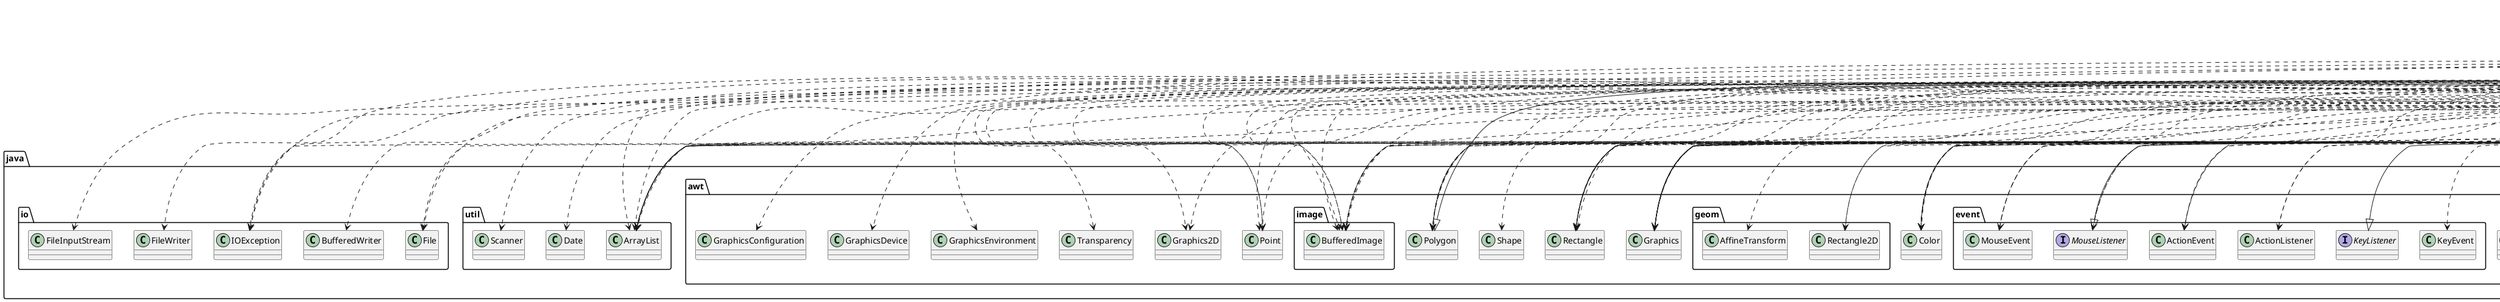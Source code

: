 @startuml
annotation java.lang.Override
class java.awt.Color
class java.awt.Component
class java.awt.Font
class java.awt.Graphics
class java.awt.Graphics2D
class java.awt.GraphicsConfiguration
class java.awt.GraphicsDevice
class java.awt.GraphicsEnvironment
class java.awt.Point
class java.awt.Polygon
class java.awt.Rectangle
class java.awt.Shape
class java.awt.Transparency
class java.awt.event.ActionEvent
class java.awt.event.ActionListener
class java.awt.event.KeyEvent
class java.awt.event.MouseEvent
class java.awt.geom.AffineTransform
class java.awt.geom.Rectangle2D
class java.awt.image.BufferedImage
class java.io.BufferedWriter
class java.io.File
class java.io.FileInputStream
class java.io.FileWriter
class java.io.IOException
class java.text.DecimalFormat
class java.util.ArrayList
class java.util.Date
class java.util.Scanner
class javax.imageio.ImageIO
class javax.swing.BorderFactory
class javax.swing.ImageIcon
class javax.swing.JButton
class javax.swing.JFrame
class javax.swing.JLabel
class javax.swing.JOptionPane
class javax.swing.JPanel
class javax.swing.JTextField
class javax.swing.Timer
class lactoseintolerant.AIFlow
class lactoseintolerant.AudioAssets
class lactoseintolerant.BetweenLevelMenu
class lactoseintolerant.CButton
class lactoseintolerant.CListener
class lactoseintolerant.CPanel
class lactoseintolerant.CivilianFlow
class lactoseintolerant.EnemyFlow
class lactoseintolerant.ErrorLogger
class lactoseintolerant.Explosion
class lactoseintolerant.GameFlow
class lactoseintolerant.GameFrame
class lactoseintolerant.GamePanel
class lactoseintolerant.GaragePanel
class lactoseintolerant.GraphicsAssets
class lactoseintolerant.ImageUtils
class lactoseintolerant.InstPanel
class lactoseintolerant.LactoseIntolerant
class lactoseintolerant.LevelInfo
class lactoseintolerant.LevelManager
class lactoseintolerant.LoadingPanel
class lactoseintolerant.MainMenu
class lactoseintolerant.MapManager
class lactoseintolerant.Menu
class lactoseintolerant.OpeningPanel
class lactoseintolerant.OptionsMenu
class lactoseintolerant.PauseMenu
class lactoseintolerant.Player
class lactoseintolerant.Profile
class lactoseintolerant.Ramp
class lactoseintolerant.ShapeUtils
class lactoseintolerant.Shot
class lactoseintolerant.StartGameFlow
class lactoseintolerant.StartingFrame
class lactoseintolerant.TeamMember
class lactoseintolerant.Triangle
class lactoseintolerant.Weapon
class lactoseintolerant.WeaponProjectile
interface java.awt.event.KeyListener
interface java.awt.event.MouseListener
interface java.lang.Runnable
lactoseintolerant.AIFlow ..> java.awt.Graphics
lactoseintolerant.AIFlow ..> java.awt.Polygon
lactoseintolerant.AIFlow ..> java.awt.Rectangle
lactoseintolerant.AIFlow ..> java.awt.image.BufferedImage
lactoseintolerant.BetweenLevelMenu --|> lactoseintolerant.Menu
lactoseintolerant.CButton ..> java.lang.Override
lactoseintolerant.CButton ..> java.awt.event.MouseEvent
lactoseintolerant.CButton ..> java.awt.image.BufferedImage
lactoseintolerant.CButton ..> java.util.ArrayList
lactoseintolerant.CButton ..> javax.swing.BorderFactory
lactoseintolerant.CButton ..> javax.swing.ImageIcon
lactoseintolerant.CButton --|> javax.swing.JButton
lactoseintolerant.CButton --|> java.awt.event.MouseListener
lactoseintolerant.CPanel --|> javax.swing.JPanel
lactoseintolerant.CivilianFlow ..> java.awt.Color
lactoseintolerant.CivilianFlow ..> java.awt.Graphics
lactoseintolerant.CivilianFlow ..> java.awt.Rectangle
lactoseintolerant.CivilianFlow --|> lactoseintolerant.AIFlow
lactoseintolerant.EnemyFlow ..> java.awt.Color
lactoseintolerant.EnemyFlow ..> java.awt.Graphics
lactoseintolerant.EnemyFlow ..> java.awt.Rectangle
lactoseintolerant.EnemyFlow --|> lactoseintolerant.AIFlow
lactoseintolerant.ErrorLogger ..> java.awt.event.ActionEvent
lactoseintolerant.ErrorLogger ..> java.io.BufferedWriter
lactoseintolerant.ErrorLogger ..> java.io.FileInputStream
lactoseintolerant.ErrorLogger ..> java.io.FileWriter
lactoseintolerant.ErrorLogger ..> java.io.IOException
lactoseintolerant.ErrorLogger ..> java.util.ArrayList
lactoseintolerant.ErrorLogger ..> java.util.Date
lactoseintolerant.ErrorLogger ..> java.util.Scanner
lactoseintolerant.ErrorLogger ..> javax.swing.JButton
lactoseintolerant.ErrorLogger ..> javax.swing.JFrame
lactoseintolerant.ErrorLogger ..> javax.swing.JLabel
lactoseintolerant.ErrorLogger ..> javax.swing.JOptionPane
lactoseintolerant.ErrorLogger ..> javax.swing.JPanel
lactoseintolerant.ErrorLogger ..> javax.swing.JTextField
lactoseintolerant.Explosion ..> java.awt.Graphics
lactoseintolerant.Explosion ..> java.awt.Point
lactoseintolerant.Explosion ..> java.awt.Rectangle
lactoseintolerant.Explosion ..> java.awt.image.BufferedImage
lactoseintolerant.GameFlow ..> java.awt.Graphics
lactoseintolerant.GameFlow ..> javax.swing.JFrame
lactoseintolerant.GameFlow ..> javax.swing.JPanel
lactoseintolerant.GameFrame ..> java.awt.Component
lactoseintolerant.GameFrame ..> java.util.ArrayList
lactoseintolerant.GameFrame --|> javax.swing.JFrame
lactoseintolerant.GamePanel ..> java.lang.Override
lactoseintolerant.GamePanel ..> java.awt.Color
lactoseintolerant.GamePanel ..> java.awt.Font
lactoseintolerant.GamePanel ..> java.awt.Graphics
lactoseintolerant.GamePanel ..> java.awt.Polygon
lactoseintolerant.GamePanel ..> java.awt.Rectangle
lactoseintolerant.GamePanel ..> java.awt.event.ActionEvent
lactoseintolerant.GamePanel ..> java.awt.event.ActionListener
lactoseintolerant.GamePanel ..> java.awt.event.KeyEvent
lactoseintolerant.GamePanel ..> java.awt.geom.Rectangle2D
lactoseintolerant.GamePanel ..> java.text.DecimalFormat
lactoseintolerant.GamePanel ..> java.util.ArrayList
lactoseintolerant.GamePanel ..> javax.swing.Timer
lactoseintolerant.GamePanel --|> lactoseintolerant.CPanel
lactoseintolerant.GamePanel --|> java.awt.event.KeyListener
lactoseintolerant.GamePanel --|> java.lang.Runnable
lactoseintolerant.GaragePanel ..> java.lang.Override
lactoseintolerant.GaragePanel ..> java.awt.Color
lactoseintolerant.GaragePanel ..> java.awt.Component
lactoseintolerant.GaragePanel ..> java.awt.Font
lactoseintolerant.GaragePanel ..> java.awt.Graphics
lactoseintolerant.GaragePanel ..> java.awt.event.ActionEvent
lactoseintolerant.GaragePanel ..> java.awt.event.ActionListener
lactoseintolerant.GaragePanel ..> java.awt.event.MouseEvent
lactoseintolerant.GaragePanel ..> java.awt.image.BufferedImage
lactoseintolerant.GaragePanel ..> java.io.File
lactoseintolerant.GaragePanel ..> java.util.ArrayList
lactoseintolerant.GaragePanel ..> javax.swing.ImageIcon
lactoseintolerant.GaragePanel ..> javax.swing.JFrame
lactoseintolerant.GaragePanel --|> lactoseintolerant.CPanel
lactoseintolerant.GaragePanel ..> java.awt.event.MouseListener
lactoseintolerant.GraphicsAssets ..> java.awt.image.BufferedImage
lactoseintolerant.GraphicsAssets ..> java.io.File
lactoseintolerant.GraphicsAssets ..> java.io.IOException
lactoseintolerant.GraphicsAssets ..> java.util.ArrayList
lactoseintolerant.GraphicsAssets ..> javax.imageio.ImageIO
lactoseintolerant.ImageUtils ..> java.awt.Graphics2D
lactoseintolerant.ImageUtils ..> java.awt.GraphicsConfiguration
lactoseintolerant.ImageUtils ..> java.awt.GraphicsDevice
lactoseintolerant.ImageUtils ..> java.awt.GraphicsEnvironment
lactoseintolerant.ImageUtils ..> java.awt.Transparency
lactoseintolerant.ImageUtils ..> java.awt.image.BufferedImage
lactoseintolerant.ImageUtils ..> javax.swing.ImageIcon
lactoseintolerant.InstPanel ..> java.awt.Component
lactoseintolerant.InstPanel ..> java.util.ArrayList
lactoseintolerant.InstPanel --|> lactoseintolerant.CPanel
lactoseintolerant.LevelManager --|> lactoseintolerant.LevelInfo
lactoseintolerant.LoadingPanel --|> lactoseintolerant.CPanel
lactoseintolerant.MainMenu ..> java.lang.Override
lactoseintolerant.MainMenu ..> java.awt.Graphics
lactoseintolerant.MainMenu ..> java.awt.Point
lactoseintolerant.MainMenu ..> java.awt.Rectangle
lactoseintolerant.MainMenu ..> java.awt.event.MouseEvent
lactoseintolerant.MainMenu ..> java.awt.image.BufferedImage
lactoseintolerant.MainMenu ..> javax.swing.ImageIcon
lactoseintolerant.MainMenu ..> javax.swing.JButton
lactoseintolerant.MainMenu ..> javax.swing.JFrame
lactoseintolerant.MainMenu --|> lactoseintolerant.Menu
lactoseintolerant.MainMenu ..> java.awt.event.MouseListener
lactoseintolerant.MapManager ..> java.awt.Color
lactoseintolerant.MapManager ..> java.awt.Graphics
lactoseintolerant.MapManager ..> java.awt.Polygon
lactoseintolerant.MapManager ..> java.awt.Rectangle
lactoseintolerant.MapManager ..> java.awt.image.BufferedImage
lactoseintolerant.MapManager ..> java.util.ArrayList
lactoseintolerant.Menu ..> java.awt.Component
lactoseintolerant.Menu ..> java.util.ArrayList
lactoseintolerant.Menu --|> lactoseintolerant.CPanel
lactoseintolerant.OpeningPanel ..> java.lang.Override
lactoseintolerant.OpeningPanel ..> java.awt.Color
lactoseintolerant.OpeningPanel ..> java.awt.Graphics
lactoseintolerant.OpeningPanel ..> java.awt.image.BufferedImage
lactoseintolerant.OpeningPanel ..> java.io.IOException
lactoseintolerant.OpeningPanel ..> java.util.ArrayList
lactoseintolerant.OpeningPanel --|> lactoseintolerant.CPanel
lactoseintolerant.OptionsMenu --|> lactoseintolerant.Menu
lactoseintolerant.PauseMenu --|> lactoseintolerant.Menu
lactoseintolerant.Player ..> java.awt.Color
lactoseintolerant.Player ..> java.awt.Graphics
lactoseintolerant.Player ..> java.awt.Graphics2D
lactoseintolerant.Player ..> java.awt.Polygon
lactoseintolerant.Player ..> java.awt.Rectangle
lactoseintolerant.Player ..> java.awt.Shape
lactoseintolerant.Player ..> java.awt.geom.AffineTransform
lactoseintolerant.Player ..> java.awt.geom.Rectangle2D
lactoseintolerant.Player ..> java.awt.image.BufferedImage
lactoseintolerant.Player ..> java.util.ArrayList
lactoseintolerant.ShapeUtils ..> java.awt.Point
lactoseintolerant.ShapeUtils ..> java.awt.Polygon
lactoseintolerant.ShapeUtils ..> java.awt.Rectangle
lactoseintolerant.StartGameFlow --|> lactoseintolerant.GameFrame
lactoseintolerant.Triangle ..> java.awt.Point
lactoseintolerant.Triangle --|> java.awt.Polygon
lactoseintolerant.Weapon ..> java.awt.Graphics
@enduml